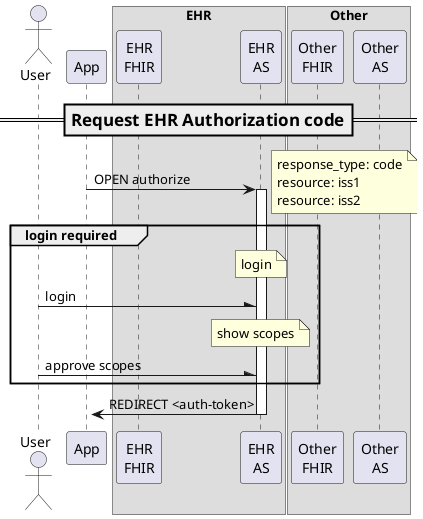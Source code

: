 @startuml

actor User
participant "App" as App
box EHR
    participant  "EHR\nFHIR" as EhrFHIR
    participant  "EHR\nAS" as EhrAS
end box
box Other
    participant  "Other\nFHIR" as OtherFHIR
    participant  "Other\nAS" as OtherAS
end box

=== Request EHR Authorization code ==
EhrAS <- App --: OPEN authorize
    activate EhrAS
    note right
        response_type: code
        resource: iss1
        resource: iss2
    end note
    group login required
        note over EhrAS: login
        User -\ EhrAS: login
    
        note over EhrAS: show scopes
        User -\ EhrAS: approve scopes
end
App <- EhrAS --: REDIRECT <auth-token>
activate App


@enduml